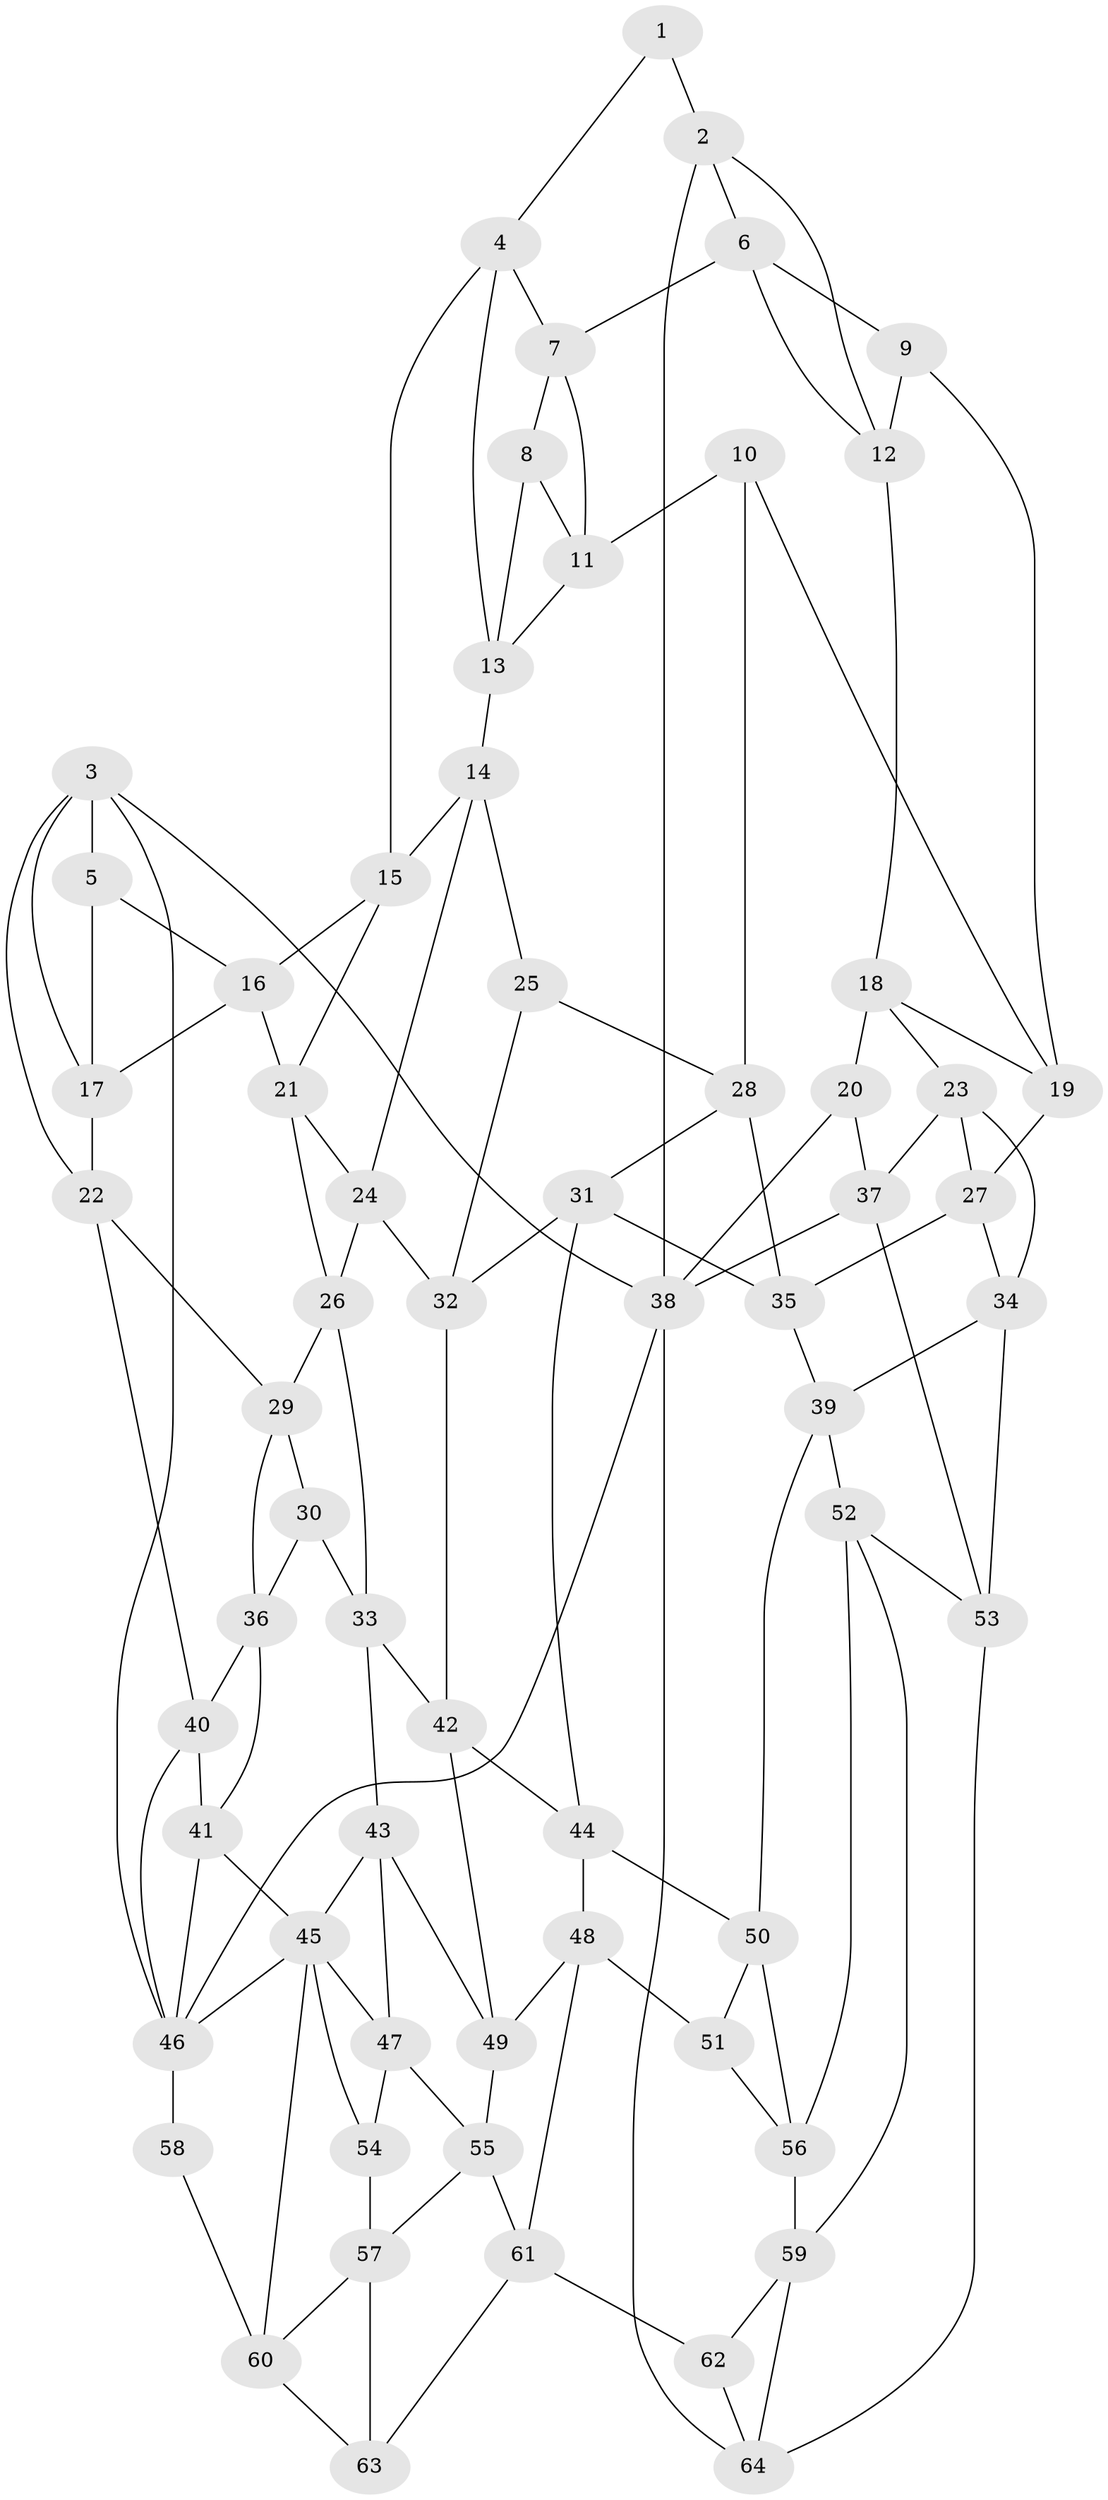 // original degree distribution, {3: 0.015625, 4: 0.265625, 6: 0.25, 5: 0.46875}
// Generated by graph-tools (version 1.1) at 2025/51/03/09/25 03:51:06]
// undirected, 64 vertices, 124 edges
graph export_dot {
graph [start="1"]
  node [color=gray90,style=filled];
  1;
  2;
  3;
  4;
  5;
  6;
  7;
  8;
  9;
  10;
  11;
  12;
  13;
  14;
  15;
  16;
  17;
  18;
  19;
  20;
  21;
  22;
  23;
  24;
  25;
  26;
  27;
  28;
  29;
  30;
  31;
  32;
  33;
  34;
  35;
  36;
  37;
  38;
  39;
  40;
  41;
  42;
  43;
  44;
  45;
  46;
  47;
  48;
  49;
  50;
  51;
  52;
  53;
  54;
  55;
  56;
  57;
  58;
  59;
  60;
  61;
  62;
  63;
  64;
  1 -- 2 [weight=1.0];
  1 -- 4 [weight=1.0];
  2 -- 6 [weight=1.0];
  2 -- 12 [weight=1.0];
  2 -- 38 [weight=1.0];
  3 -- 5 [weight=1.0];
  3 -- 17 [weight=1.0];
  3 -- 22 [weight=1.0];
  3 -- 38 [weight=1.0];
  3 -- 46 [weight=1.0];
  4 -- 7 [weight=1.0];
  4 -- 13 [weight=1.0];
  4 -- 15 [weight=1.0];
  5 -- 16 [weight=1.0];
  5 -- 17 [weight=1.0];
  6 -- 7 [weight=1.0];
  6 -- 9 [weight=1.0];
  6 -- 12 [weight=1.0];
  7 -- 8 [weight=1.0];
  7 -- 11 [weight=1.0];
  8 -- 11 [weight=1.0];
  8 -- 13 [weight=1.0];
  9 -- 12 [weight=1.0];
  9 -- 19 [weight=1.0];
  10 -- 11 [weight=1.0];
  10 -- 19 [weight=1.0];
  10 -- 28 [weight=1.0];
  11 -- 13 [weight=1.0];
  12 -- 18 [weight=1.0];
  13 -- 14 [weight=1.0];
  14 -- 15 [weight=1.0];
  14 -- 24 [weight=1.0];
  14 -- 25 [weight=1.0];
  15 -- 16 [weight=1.0];
  15 -- 21 [weight=1.0];
  16 -- 17 [weight=1.0];
  16 -- 21 [weight=1.0];
  17 -- 22 [weight=1.0];
  18 -- 19 [weight=1.0];
  18 -- 20 [weight=1.0];
  18 -- 23 [weight=1.0];
  19 -- 27 [weight=1.0];
  20 -- 37 [weight=1.0];
  20 -- 38 [weight=1.0];
  21 -- 24 [weight=1.0];
  21 -- 26 [weight=1.0];
  22 -- 29 [weight=1.0];
  22 -- 40 [weight=1.0];
  23 -- 27 [weight=1.0];
  23 -- 34 [weight=1.0];
  23 -- 37 [weight=1.0];
  24 -- 26 [weight=1.0];
  24 -- 32 [weight=1.0];
  25 -- 28 [weight=1.0];
  25 -- 32 [weight=1.0];
  26 -- 29 [weight=1.0];
  26 -- 33 [weight=1.0];
  27 -- 34 [weight=1.0];
  27 -- 35 [weight=1.0];
  28 -- 31 [weight=1.0];
  28 -- 35 [weight=1.0];
  29 -- 30 [weight=1.0];
  29 -- 36 [weight=1.0];
  30 -- 33 [weight=1.0];
  30 -- 36 [weight=1.0];
  31 -- 32 [weight=1.0];
  31 -- 35 [weight=1.0];
  31 -- 44 [weight=1.0];
  32 -- 42 [weight=1.0];
  33 -- 42 [weight=1.0];
  33 -- 43 [weight=1.0];
  34 -- 39 [weight=1.0];
  34 -- 53 [weight=1.0];
  35 -- 39 [weight=1.0];
  36 -- 40 [weight=1.0];
  36 -- 41 [weight=1.0];
  37 -- 38 [weight=1.0];
  37 -- 53 [weight=1.0];
  38 -- 46 [weight=1.0];
  38 -- 64 [weight=1.0];
  39 -- 50 [weight=1.0];
  39 -- 52 [weight=1.0];
  40 -- 41 [weight=1.0];
  40 -- 46 [weight=1.0];
  41 -- 45 [weight=1.0];
  41 -- 46 [weight=1.0];
  42 -- 44 [weight=1.0];
  42 -- 49 [weight=1.0];
  43 -- 45 [weight=1.0];
  43 -- 47 [weight=1.0];
  43 -- 49 [weight=1.0];
  44 -- 48 [weight=1.0];
  44 -- 50 [weight=1.0];
  45 -- 46 [weight=1.0];
  45 -- 47 [weight=1.0];
  45 -- 54 [weight=1.0];
  45 -- 60 [weight=1.0];
  46 -- 58 [weight=2.0];
  47 -- 54 [weight=1.0];
  47 -- 55 [weight=1.0];
  48 -- 49 [weight=1.0];
  48 -- 51 [weight=1.0];
  48 -- 61 [weight=1.0];
  49 -- 55 [weight=1.0];
  50 -- 51 [weight=1.0];
  50 -- 56 [weight=1.0];
  51 -- 56 [weight=1.0];
  52 -- 53 [weight=1.0];
  52 -- 56 [weight=1.0];
  52 -- 59 [weight=1.0];
  53 -- 64 [weight=1.0];
  54 -- 57 [weight=1.0];
  55 -- 57 [weight=1.0];
  55 -- 61 [weight=1.0];
  56 -- 59 [weight=1.0];
  57 -- 60 [weight=1.0];
  57 -- 63 [weight=1.0];
  58 -- 60 [weight=1.0];
  59 -- 62 [weight=1.0];
  59 -- 64 [weight=1.0];
  60 -- 63 [weight=1.0];
  61 -- 62 [weight=1.0];
  61 -- 63 [weight=1.0];
  62 -- 64 [weight=1.0];
}
